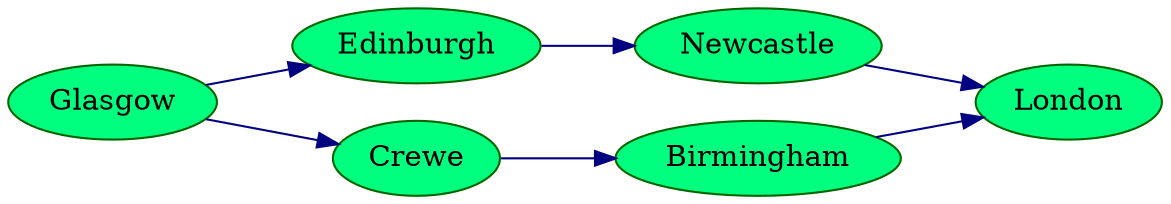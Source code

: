 digraph D {
  rankdir=LR;
  node [style=filled,color=darkgreen,fillcolor=springgreen];
  Glasgow; Edinburgh; Newcastle; London; Crewe; Birmingham;
  edge [color=navy,fontcolor=navy];
  Glasgow    -> Edinburgh
  Edinburgh  -> Newcastle
  Newcastle  -> London
  Glasgow    -> Crewe
  Crewe      -> Birmingham
  Birmingham -> London
}
